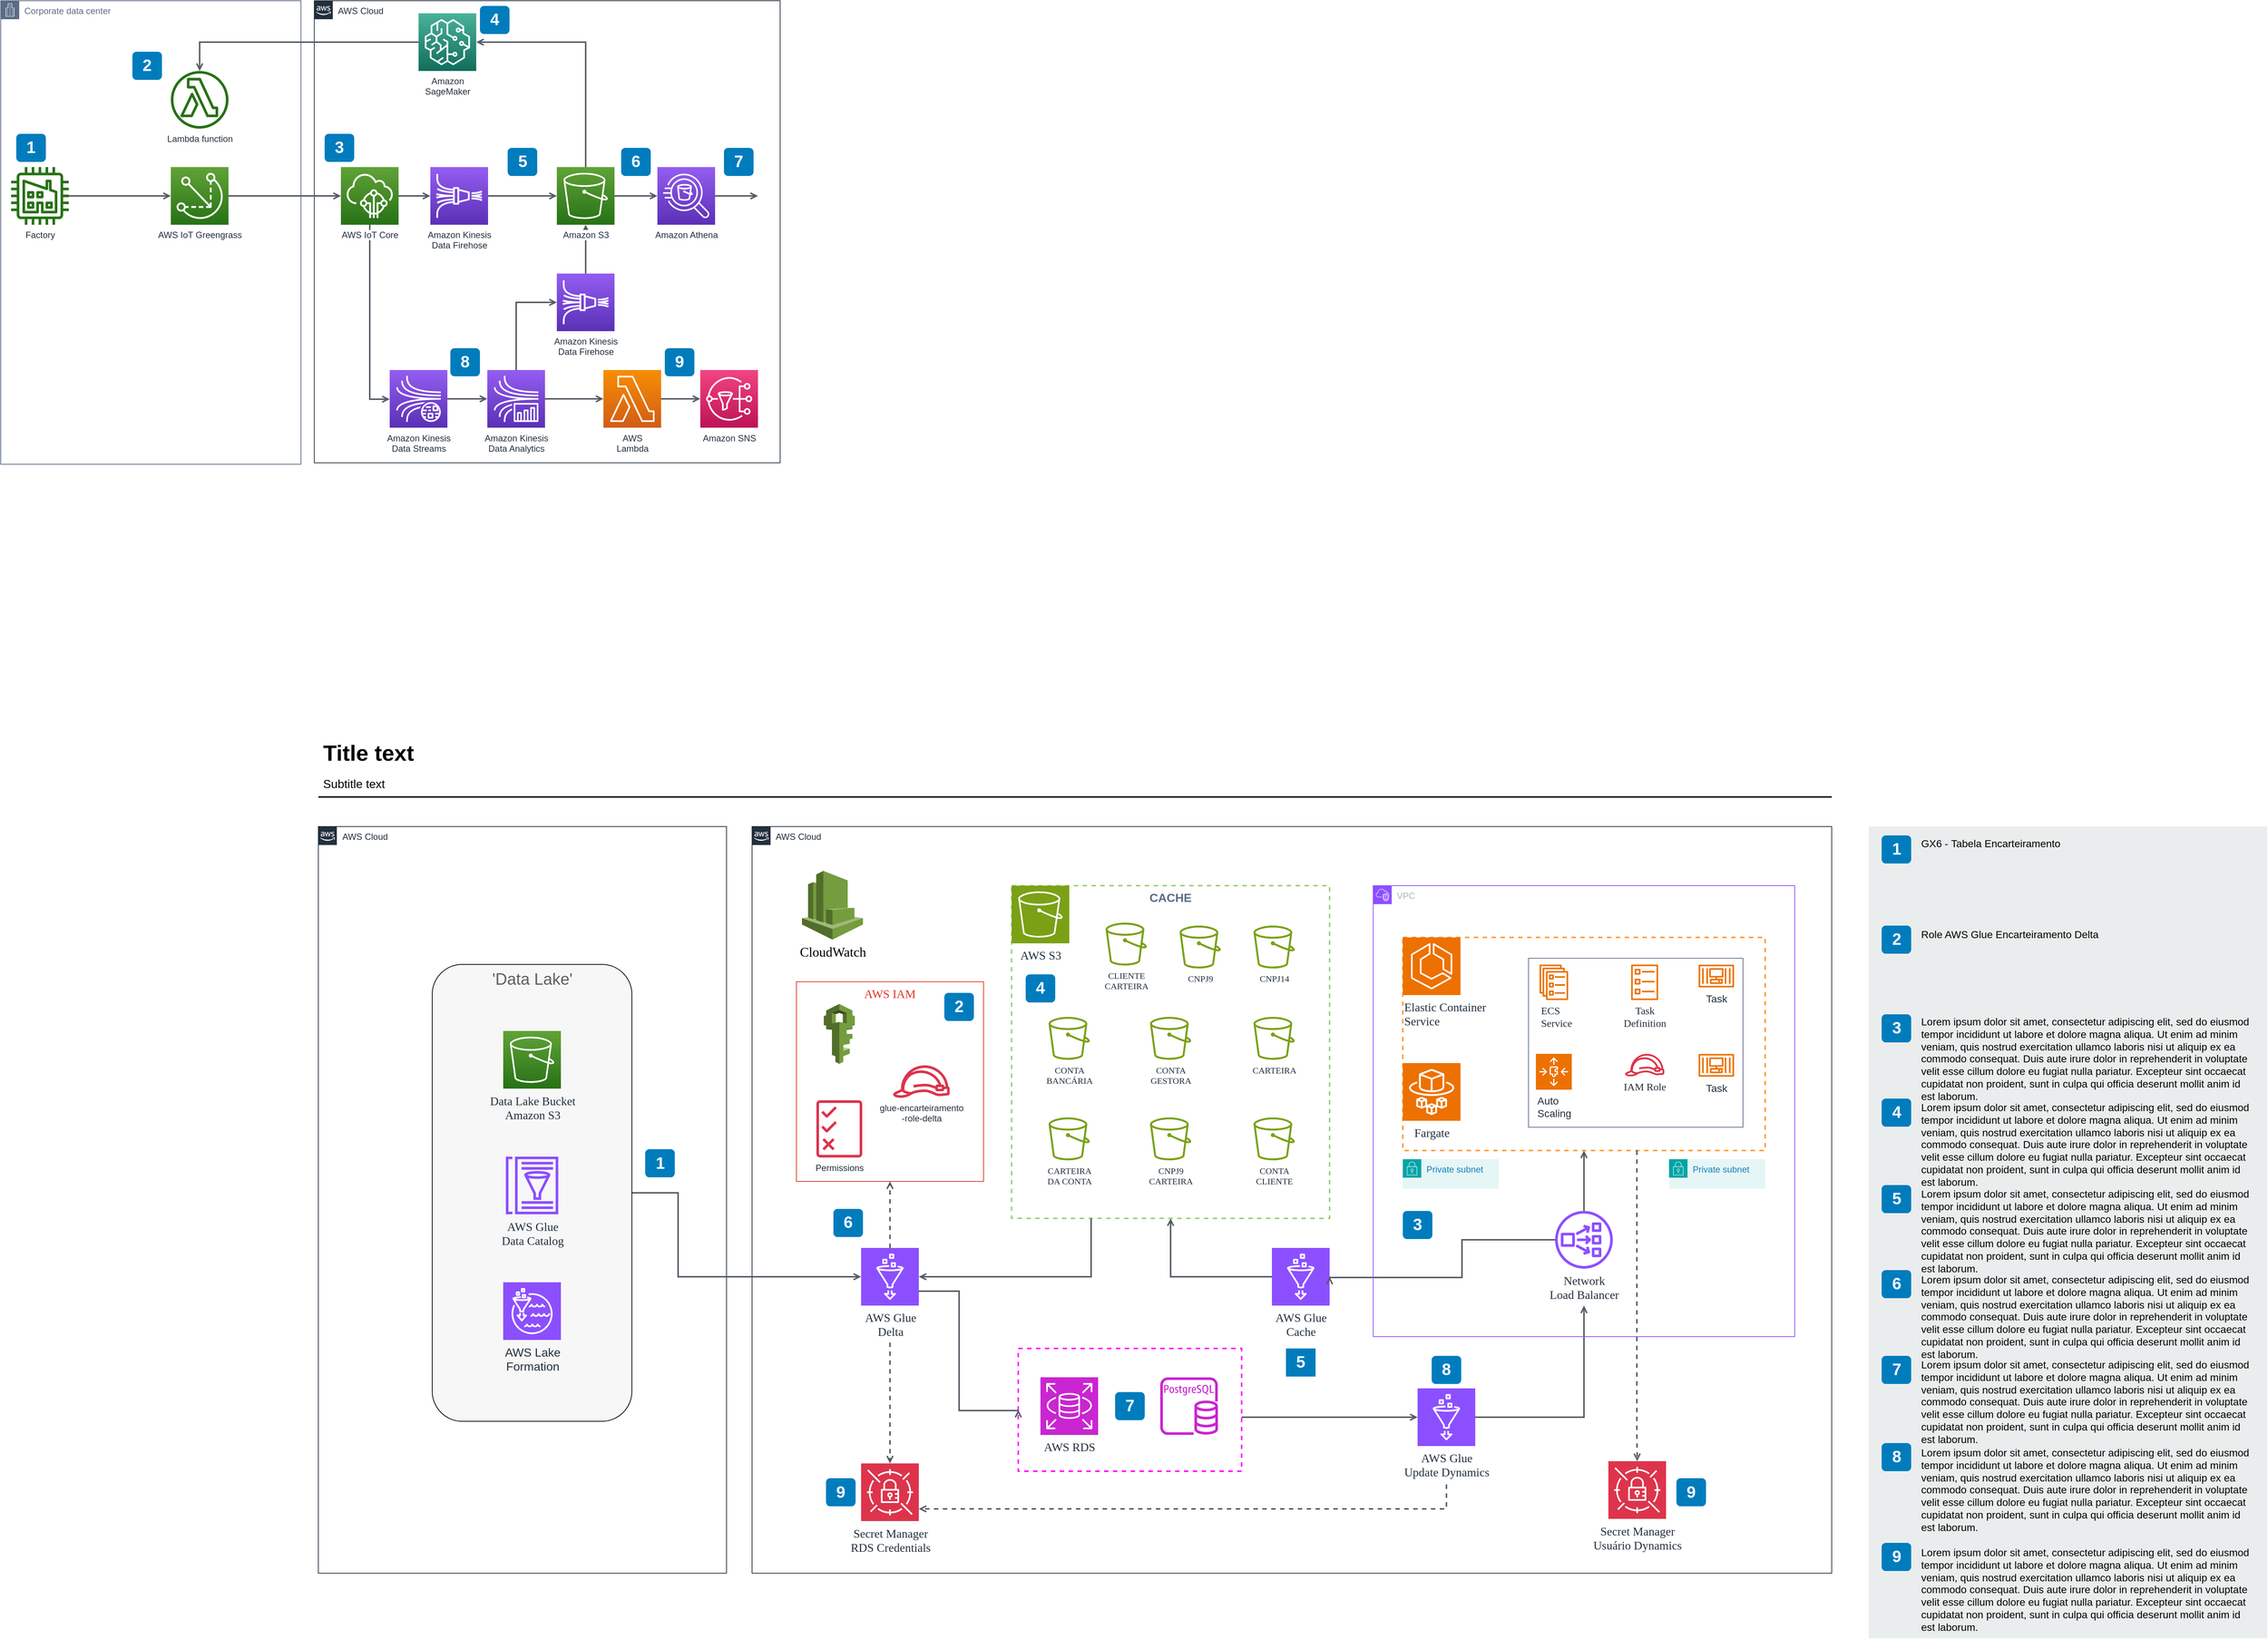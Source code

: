 <mxfile version="25.0.0">
  <diagram name="Page-1" id="HKhAyZGMZW4k97IYFRnO">
    <mxGraphModel dx="2190" dy="1455" grid="0" gridSize="10" guides="1" tooltips="1" connect="1" arrows="1" fold="1" page="0" pageScale="1" pageWidth="827" pageHeight="1169" math="0" shadow="0">
      <root>
        <mxCell id="0" />
        <mxCell id="1" parent="0" />
        <mxCell id="kAWBLHEBBWcvH7VohKOh-387" value="AWS Cloud" style="points=[[0,0],[0.25,0],[0.5,0],[0.75,0],[1,0],[1,0.25],[1,0.5],[1,0.75],[1,1],[0.75,1],[0.5,1],[0.25,1],[0,1],[0,0.75],[0,0.5],[0,0.25]];outlineConnect=0;gradientColor=none;html=1;whiteSpace=wrap;fontSize=12;fontStyle=0;shape=mxgraph.aws4.group;grIcon=mxgraph.aws4.group_aws_cloud_alt;strokeColor=#232F3E;fillColor=none;verticalAlign=top;align=left;spacingLeft=30;fontColor=#232F3E;dashed=0;container=1;pointerEvents=0;collapsible=0;recursiveResize=0;" vertex="1" parent="1">
          <mxGeometry x="448" y="163" width="630" height="625" as="geometry" />
        </mxCell>
        <mxCell id="kAWBLHEBBWcvH7VohKOh-388" value="Corporate data center" style="points=[[0,0],[0.25,0],[0.5,0],[0.75,0],[1,0],[1,0.25],[1,0.5],[1,0.75],[1,1],[0.75,1],[0.5,1],[0.25,1],[0,1],[0,0.75],[0,0.5],[0,0.25]];outlineConnect=0;gradientColor=none;html=1;whiteSpace=wrap;fontSize=12;fontStyle=0;shape=mxgraph.aws4.group;grIcon=mxgraph.aws4.group_corporate_data_center;strokeColor=#5A6C86;fillColor=none;verticalAlign=top;align=left;spacingLeft=30;fontColor=#5A6C86;dashed=0;container=1;pointerEvents=0;collapsible=0;recursiveResize=0;" vertex="1" parent="1">
          <mxGeometry x="24" y="163" width="406" height="627" as="geometry" />
        </mxCell>
        <mxCell id="kAWBLHEBBWcvH7VohKOh-389" style="edgeStyle=orthogonalEdgeStyle;rounded=0;orthogonalLoop=1;jettySize=auto;html=1;endArrow=open;endFill=0;strokeWidth=2;strokeColor=#545B64;startArrow=none;" edge="1" parent="1" source="kAWBLHEBBWcvH7VohKOh-424" target="kAWBLHEBBWcvH7VohKOh-427">
          <mxGeometry relative="1" as="geometry" />
        </mxCell>
        <mxCell id="kAWBLHEBBWcvH7VohKOh-390" style="edgeStyle=orthogonalEdgeStyle;rounded=0;orthogonalLoop=1;jettySize=auto;html=1;endArrow=open;endFill=0;strokeWidth=2;strokeColor=#545B64;startArrow=none;" edge="1" parent="1" source="kAWBLHEBBWcvH7VohKOh-427" target="kAWBLHEBBWcvH7VohKOh-430">
          <mxGeometry relative="1" as="geometry" />
        </mxCell>
        <mxCell id="kAWBLHEBBWcvH7VohKOh-391" value="" style="edgeStyle=orthogonalEdgeStyle;rounded=0;orthogonalLoop=1;jettySize=auto;html=1;endArrow=open;endFill=0;strokeWidth=2;strokeColor=#545B64;startArrow=none;" edge="1" parent="1" source="kAWBLHEBBWcvH7VohKOh-430" target="kAWBLHEBBWcvH7VohKOh-432">
          <mxGeometry relative="1" as="geometry" />
        </mxCell>
        <mxCell id="kAWBLHEBBWcvH7VohKOh-392" style="edgeStyle=orthogonalEdgeStyle;rounded=0;orthogonalLoop=1;jettySize=auto;html=1;endArrow=open;endFill=0;strokeWidth=2;strokeColor=#545B64;startArrow=none;" edge="1" parent="1" source="kAWBLHEBBWcvH7VohKOh-430" target="kAWBLHEBBWcvH7VohKOh-436">
          <mxGeometry relative="1" as="geometry">
            <Array as="points">
              <mxPoint x="523" y="702" />
            </Array>
          </mxGeometry>
        </mxCell>
        <mxCell id="kAWBLHEBBWcvH7VohKOh-393" style="edgeStyle=orthogonalEdgeStyle;rounded=0;orthogonalLoop=1;jettySize=auto;html=1;endArrow=open;endFill=0;strokeWidth=2;strokeColor=#545B64;startArrow=none;" edge="1" parent="1" source="kAWBLHEBBWcvH7VohKOh-431" target="kAWBLHEBBWcvH7VohKOh-428">
          <mxGeometry relative="1" as="geometry">
            <Array as="points">
              <mxPoint x="293" y="219" />
            </Array>
          </mxGeometry>
        </mxCell>
        <mxCell id="kAWBLHEBBWcvH7VohKOh-394" value="" style="edgeStyle=orthogonalEdgeStyle;rounded=0;orthogonalLoop=1;jettySize=auto;html=1;endArrow=open;endFill=0;strokeWidth=2;strokeColor=#545B64;startArrow=none;" edge="1" parent="1" source="kAWBLHEBBWcvH7VohKOh-432" target="kAWBLHEBBWcvH7VohKOh-433">
          <mxGeometry relative="1" as="geometry">
            <mxPoint x="771" y="347" as="targetPoint" />
          </mxGeometry>
        </mxCell>
        <mxCell id="kAWBLHEBBWcvH7VohKOh-395" value="" style="edgeStyle=orthogonalEdgeStyle;rounded=0;orthogonalLoop=1;jettySize=auto;html=1;endArrow=open;endFill=0;strokeWidth=2;strokeColor=#545B64;startArrow=none;" edge="1" parent="1" source="kAWBLHEBBWcvH7VohKOh-433" target="kAWBLHEBBWcvH7VohKOh-434">
          <mxGeometry relative="1" as="geometry" />
        </mxCell>
        <mxCell id="kAWBLHEBBWcvH7VohKOh-396" style="edgeStyle=orthogonalEdgeStyle;rounded=0;orthogonalLoop=1;jettySize=auto;html=1;endArrow=open;endFill=0;strokeWidth=2;strokeColor=#545B64;startArrow=none;" edge="1" parent="1" source="kAWBLHEBBWcvH7VohKOh-433" target="kAWBLHEBBWcvH7VohKOh-431">
          <mxGeometry relative="1" as="geometry">
            <Array as="points">
              <mxPoint x="815" y="219" />
            </Array>
          </mxGeometry>
        </mxCell>
        <mxCell id="kAWBLHEBBWcvH7VohKOh-397" style="edgeStyle=orthogonalEdgeStyle;rounded=0;orthogonalLoop=1;jettySize=auto;html=1;endArrow=open;endFill=0;strokeWidth=2;strokeColor=#545B64;startArrow=none;" edge="1" parent="1" source="kAWBLHEBBWcvH7VohKOh-434">
          <mxGeometry relative="1" as="geometry">
            <mxPoint x="1048" y="427" as="targetPoint" />
            <mxPoint x="988" y="427" as="sourcePoint" />
          </mxGeometry>
        </mxCell>
        <mxCell id="kAWBLHEBBWcvH7VohKOh-398" style="edgeStyle=orthogonalEdgeStyle;rounded=0;orthogonalLoop=1;jettySize=auto;html=1;endArrow=open;endFill=0;strokeWidth=2;strokeColor=#545B64;startArrow=none;" edge="1" parent="1" source="kAWBLHEBBWcvH7VohKOh-435" target="kAWBLHEBBWcvH7VohKOh-433">
          <mxGeometry relative="1" as="geometry" />
        </mxCell>
        <mxCell id="kAWBLHEBBWcvH7VohKOh-399" value="" style="edgeStyle=orthogonalEdgeStyle;rounded=0;orthogonalLoop=1;jettySize=auto;html=1;endArrow=open;endFill=0;strokeWidth=2;strokeColor=#545B64;startArrow=none;" edge="1" parent="1" source="kAWBLHEBBWcvH7VohKOh-436" target="kAWBLHEBBWcvH7VohKOh-437">
          <mxGeometry relative="1" as="geometry" />
        </mxCell>
        <mxCell id="kAWBLHEBBWcvH7VohKOh-400" style="edgeStyle=orthogonalEdgeStyle;rounded=0;orthogonalLoop=1;jettySize=auto;html=1;endArrow=open;endFill=0;strokeWidth=2;strokeColor=#545B64;startArrow=none;" edge="1" parent="1" source="kAWBLHEBBWcvH7VohKOh-437" target="kAWBLHEBBWcvH7VohKOh-435">
          <mxGeometry relative="1" as="geometry">
            <Array as="points">
              <mxPoint x="721" y="571" />
            </Array>
          </mxGeometry>
        </mxCell>
        <mxCell id="kAWBLHEBBWcvH7VohKOh-401" style="edgeStyle=orthogonalEdgeStyle;rounded=0;orthogonalLoop=1;jettySize=auto;html=1;endArrow=open;endFill=0;strokeWidth=2;strokeColor=#545B64;startArrow=none;" edge="1" parent="1" source="kAWBLHEBBWcvH7VohKOh-437" target="kAWBLHEBBWcvH7VohKOh-438">
          <mxGeometry relative="1" as="geometry" />
        </mxCell>
        <mxCell id="kAWBLHEBBWcvH7VohKOh-402" value="" style="edgeStyle=orthogonalEdgeStyle;rounded=0;orthogonalLoop=1;jettySize=auto;html=1;endArrow=open;endFill=0;strokeWidth=2;strokeColor=#545B64;startArrow=none;" edge="1" parent="1" source="kAWBLHEBBWcvH7VohKOh-438" target="kAWBLHEBBWcvH7VohKOh-439">
          <mxGeometry relative="1" as="geometry" />
        </mxCell>
        <mxCell id="kAWBLHEBBWcvH7VohKOh-403" value="1" style="rounded=1;whiteSpace=wrap;html=1;fillColor=#007CBD;strokeColor=none;fontColor=#FFFFFF;fontStyle=1;fontSize=22;" vertex="1" parent="1">
          <mxGeometry x="45" y="343" width="40" height="38" as="geometry" />
        </mxCell>
        <mxCell id="kAWBLHEBBWcvH7VohKOh-404" value="Title text" style="text;html=1;resizable=0;points=[];autosize=1;align=left;verticalAlign=top;spacingTop=-4;fontSize=30;fontStyle=1" vertex="1" parent="1">
          <mxGeometry x="457.5" y="1160" width="130" height="40" as="geometry" />
        </mxCell>
        <mxCell id="kAWBLHEBBWcvH7VohKOh-405" value="Subtitle text&lt;br style=&quot;font-size: 16px&quot;&gt;" style="text;html=1;resizable=0;points=[];autosize=1;align=left;verticalAlign=top;spacingTop=-4;fontSize=16" vertex="1" parent="1">
          <mxGeometry x="457.5" y="1210" width="100" height="20" as="geometry" />
        </mxCell>
        <mxCell id="kAWBLHEBBWcvH7VohKOh-406" value="" style="line;strokeWidth=2;html=1;fontSize=14;" vertex="1" parent="1">
          <mxGeometry x="453.5" y="1235" width="2046.5" height="10" as="geometry" />
        </mxCell>
        <mxCell id="kAWBLHEBBWcvH7VohKOh-407" value="" style="rounded=0;whiteSpace=wrap;html=1;fillColor=#EAEDED;fontSize=22;fontColor=#FFFFFF;strokeColor=none;labelBackgroundColor=none;" vertex="1" parent="1">
          <mxGeometry x="2550" y="1280" width="539" height="1098" as="geometry" />
        </mxCell>
        <mxCell id="kAWBLHEBBWcvH7VohKOh-408" value="1" style="rounded=1;whiteSpace=wrap;html=1;fillColor=#007CBD;strokeColor=none;fontColor=#FFFFFF;fontStyle=1;fontSize=22;labelBackgroundColor=none;" vertex="1" parent="1">
          <mxGeometry x="2567.5" y="1292" width="40" height="38" as="geometry" />
        </mxCell>
        <mxCell id="kAWBLHEBBWcvH7VohKOh-409" value="2" style="rounded=1;whiteSpace=wrap;html=1;fillColor=#007CBD;strokeColor=none;fontColor=#FFFFFF;fontStyle=1;fontSize=22;labelBackgroundColor=none;" vertex="1" parent="1">
          <mxGeometry x="2567.5" y="1414" width="40" height="38" as="geometry" />
        </mxCell>
        <mxCell id="kAWBLHEBBWcvH7VohKOh-410" value="3" style="rounded=1;whiteSpace=wrap;html=1;fillColor=#007CBD;strokeColor=none;fontColor=#FFFFFF;fontStyle=1;fontSize=22;labelBackgroundColor=none;" vertex="1" parent="1">
          <mxGeometry x="2567.5" y="1534" width="40" height="38" as="geometry" />
        </mxCell>
        <mxCell id="kAWBLHEBBWcvH7VohKOh-411" value="4" style="rounded=1;whiteSpace=wrap;html=1;fillColor=#007CBD;strokeColor=none;fontColor=#FFFFFF;fontStyle=1;fontSize=22;labelBackgroundColor=none;" vertex="1" parent="1">
          <mxGeometry x="2567.5" y="1648" width="40" height="38" as="geometry" />
        </mxCell>
        <mxCell id="kAWBLHEBBWcvH7VohKOh-412" value="5" style="rounded=1;whiteSpace=wrap;html=1;fillColor=#007CBD;strokeColor=none;fontColor=#FFFFFF;fontStyle=1;fontSize=22;labelBackgroundColor=none;" vertex="1" parent="1">
          <mxGeometry x="2567.5" y="1765" width="40" height="38" as="geometry" />
        </mxCell>
        <mxCell id="kAWBLHEBBWcvH7VohKOh-413" value="6" style="rounded=1;whiteSpace=wrap;html=1;fillColor=#007CBD;strokeColor=none;fontColor=#FFFFFF;fontStyle=1;fontSize=22;labelBackgroundColor=none;" vertex="1" parent="1">
          <mxGeometry x="2567.5" y="1880" width="40" height="38" as="geometry" />
        </mxCell>
        <mxCell id="kAWBLHEBBWcvH7VohKOh-414" value="7" style="rounded=1;whiteSpace=wrap;html=1;fillColor=#007CBD;strokeColor=none;fontColor=#FFFFFF;fontStyle=1;fontSize=22;labelBackgroundColor=none;" vertex="1" parent="1">
          <mxGeometry x="2567.5" y="1996" width="40" height="38" as="geometry" />
        </mxCell>
        <mxCell id="kAWBLHEBBWcvH7VohKOh-415" value="8" style="rounded=1;whiteSpace=wrap;html=1;fillColor=#007CBD;strokeColor=none;fontColor=#FFFFFF;fontStyle=1;fontSize=22;labelBackgroundColor=none;" vertex="1" parent="1">
          <mxGeometry x="2567.5" y="2114" width="40" height="38" as="geometry" />
        </mxCell>
        <mxCell id="kAWBLHEBBWcvH7VohKOh-416" value="&lt;span&gt;GX6 -&amp;nbsp;&lt;/span&gt;Tabela Encarteiramento&amp;nbsp;" style="text;html=1;align=left;verticalAlign=top;spacingTop=-4;fontSize=14;labelBackgroundColor=none;whiteSpace=wrap;" vertex="1" parent="1">
          <mxGeometry x="2619" y="1291.5" width="449" height="118" as="geometry" />
        </mxCell>
        <mxCell id="kAWBLHEBBWcvH7VohKOh-417" value="&lt;span&gt;Role AWS Glue Encarteiramento Delta&lt;/span&gt;" style="text;html=1;align=left;verticalAlign=top;spacingTop=-4;fontSize=14;labelBackgroundColor=none;whiteSpace=wrap;" vertex="1" parent="1">
          <mxGeometry x="2618.5" y="1414.5" width="450" height="115" as="geometry" />
        </mxCell>
        <mxCell id="kAWBLHEBBWcvH7VohKOh-418" value="&lt;span&gt;Lorem ipsum dolor sit amet, consectetur adipiscing elit, sed do eiusmod tempor incididunt ut labore et dolore magna aliqua. Ut enim ad minim veniam, quis nostrud exercitation ullamco laboris nisi ut aliquip ex ea commodo consequat. Duis aute irure dolor in reprehenderit in voluptate velit esse cillum dolore eu fugiat nulla pariatur. Excepteur sint occaecat cupidatat non proident, sunt in culpa qui officia deserunt mollit anim id est laborum.&lt;/span&gt;&lt;br&gt;" style="text;html=1;align=left;verticalAlign=top;spacingTop=-4;fontSize=14;labelBackgroundColor=none;whiteSpace=wrap;" vertex="1" parent="1">
          <mxGeometry x="2618.5" y="1532.5" width="450" height="117" as="geometry" />
        </mxCell>
        <mxCell id="kAWBLHEBBWcvH7VohKOh-419" value="&lt;span&gt;Lorem ipsum dolor sit amet, consectetur adipiscing elit, sed do eiusmod tempor incididunt ut labore et dolore magna aliqua. Ut enim ad minim veniam, quis nostrud exercitation ullamco laboris nisi ut aliquip ex ea commodo consequat. Duis aute irure dolor in reprehenderit in voluptate velit esse cillum dolore eu fugiat nulla pariatur. Excepteur sint occaecat cupidatat non proident, sunt in culpa qui officia deserunt mollit anim id est laborum.&lt;/span&gt;&lt;br&gt;" style="text;html=1;align=left;verticalAlign=top;spacingTop=-4;fontSize=14;labelBackgroundColor=none;whiteSpace=wrap;" vertex="1" parent="1">
          <mxGeometry x="2618.5" y="1648.5" width="450" height="121" as="geometry" />
        </mxCell>
        <mxCell id="kAWBLHEBBWcvH7VohKOh-420" value="&lt;span&gt;Lorem ipsum dolor sit amet, consectetur adipiscing elit, sed do eiusmod tempor incididunt ut labore et dolore magna aliqua. Ut enim ad minim veniam, quis nostrud exercitation ullamco laboris nisi ut aliquip ex ea commodo consequat. Duis aute irure dolor in reprehenderit in voluptate velit esse cillum dolore eu fugiat nulla pariatur. Excepteur sint occaecat cupidatat non proident, sunt in culpa qui officia deserunt mollit anim id est laborum.&lt;/span&gt;&lt;br&gt;" style="text;html=1;align=left;verticalAlign=top;spacingTop=-4;fontSize=14;labelBackgroundColor=none;whiteSpace=wrap;" vertex="1" parent="1">
          <mxGeometry x="2619" y="1765.5" width="449" height="114" as="geometry" />
        </mxCell>
        <mxCell id="kAWBLHEBBWcvH7VohKOh-421" value="&lt;span&gt;Lorem ipsum dolor sit amet, consectetur adipiscing elit, sed do eiusmod tempor incididunt ut labore et dolore magna aliqua. Ut enim ad minim veniam, quis nostrud exercitation ullamco laboris nisi ut aliquip ex ea commodo consequat. Duis aute irure dolor in reprehenderit in voluptate velit esse cillum dolore eu fugiat nulla pariatur. Excepteur sint occaecat cupidatat non proident, sunt in culpa qui officia deserunt mollit anim id est laborum.&lt;/span&gt;&lt;br&gt;" style="text;html=1;align=left;verticalAlign=top;spacingTop=-4;fontSize=14;labelBackgroundColor=none;whiteSpace=wrap;" vertex="1" parent="1">
          <mxGeometry x="2618.5" y="1881.5" width="450" height="118" as="geometry" />
        </mxCell>
        <mxCell id="kAWBLHEBBWcvH7VohKOh-422" value="&lt;span&gt;Lorem ipsum dolor sit amet, consectetur adipiscing elit, sed do eiusmod tempor incididunt ut labore et dolore magna aliqua. Ut enim ad minim veniam, quis nostrud exercitation ullamco laboris nisi ut aliquip ex ea commodo consequat. Duis aute irure dolor in reprehenderit in voluptate velit esse cillum dolore eu fugiat nulla pariatur. Excepteur sint occaecat cupidatat non proident, sunt in culpa qui officia deserunt mollit anim id est laborum.&lt;/span&gt;&lt;br&gt;" style="text;html=1;align=left;verticalAlign=top;spacingTop=-4;fontSize=14;labelBackgroundColor=none;whiteSpace=wrap;" vertex="1" parent="1">
          <mxGeometry x="2619" y="1996.5" width="449" height="113" as="geometry" />
        </mxCell>
        <mxCell id="kAWBLHEBBWcvH7VohKOh-423" value="&lt;span&gt;Lorem ipsum dolor sit amet, consectetur adipiscing elit, sed do eiusmod tempor incididunt ut labore et dolore magna aliqua. Ut enim ad minim veniam, quis nostrud exercitation ullamco laboris nisi ut aliquip ex ea commodo consequat. Duis aute irure dolor in reprehenderit in voluptate velit esse cillum dolore eu fugiat nulla pariatur. Excepteur sint occaecat cupidatat non proident, sunt in culpa qui officia deserunt mollit anim id est laborum.&lt;/span&gt;&lt;br&gt;" style="text;html=1;align=left;verticalAlign=top;spacingTop=-4;fontSize=14;labelBackgroundColor=none;whiteSpace=wrap;" vertex="1" parent="1">
          <mxGeometry x="2619" y="2115.5" width="449" height="124" as="geometry" />
        </mxCell>
        <mxCell id="kAWBLHEBBWcvH7VohKOh-424" value="Factory" style="outlineConnect=0;fontColor=#232F3E;gradientColor=none;fillColor=#277116;strokeColor=none;dashed=0;verticalLabelPosition=bottom;verticalAlign=top;align=center;html=1;fontSize=12;fontStyle=0;aspect=fixed;pointerEvents=1;shape=mxgraph.aws4.factory;" vertex="1" parent="1">
          <mxGeometry x="38.0" y="388.0" width="78" height="78" as="geometry" />
        </mxCell>
        <mxCell id="kAWBLHEBBWcvH7VohKOh-425" value="9" style="rounded=1;whiteSpace=wrap;html=1;fillColor=#007CBD;strokeColor=none;fontColor=#FFFFFF;fontStyle=1;fontSize=22;labelBackgroundColor=none;" vertex="1" parent="1">
          <mxGeometry x="2567.5" y="2249" width="40" height="38" as="geometry" />
        </mxCell>
        <mxCell id="kAWBLHEBBWcvH7VohKOh-426" value="&lt;span&gt;Lorem ipsum dolor sit amet, consectetur adipiscing elit, sed do eiusmod tempor incididunt ut labore et dolore magna aliqua. Ut enim ad minim veniam, quis nostrud exercitation ullamco laboris nisi ut aliquip ex ea commodo consequat. Duis aute irure dolor in reprehenderit in voluptate velit esse cillum dolore eu fugiat nulla pariatur. Excepteur sint occaecat cupidatat non proident, sunt in culpa qui officia deserunt mollit anim id est laborum.&lt;/span&gt;&lt;br&gt;" style="text;html=1;align=left;verticalAlign=top;spacingTop=-4;fontSize=14;labelBackgroundColor=none;whiteSpace=wrap;" vertex="1" parent="1">
          <mxGeometry x="2619" y="2250.5" width="449" height="124" as="geometry" />
        </mxCell>
        <mxCell id="kAWBLHEBBWcvH7VohKOh-427" value="AWS IoT Greengrass" style="outlineConnect=0;fontColor=#232F3E;gradientColor=#60A337;gradientDirection=north;fillColor=#277116;strokeColor=#ffffff;dashed=0;verticalLabelPosition=bottom;verticalAlign=top;align=center;html=1;fontSize=12;fontStyle=0;aspect=fixed;shape=mxgraph.aws4.resourceIcon;resIcon=mxgraph.aws4.greengrass;labelBackgroundColor=#ffffff;" vertex="1" parent="1">
          <mxGeometry x="254" y="388" width="78" height="78" as="geometry" />
        </mxCell>
        <mxCell id="kAWBLHEBBWcvH7VohKOh-428" value="Lambda function" style="outlineConnect=0;fontColor=#232F3E;gradientColor=none;fillColor=#277116;strokeColor=none;dashed=0;verticalLabelPosition=bottom;verticalAlign=top;align=center;html=1;fontSize=12;fontStyle=0;aspect=fixed;pointerEvents=1;shape=mxgraph.aws4.lambda_function;labelBackgroundColor=#ffffff;" vertex="1" parent="1">
          <mxGeometry x="254" y="258" width="78" height="78" as="geometry" />
        </mxCell>
        <mxCell id="kAWBLHEBBWcvH7VohKOh-429" value="2" style="rounded=1;whiteSpace=wrap;html=1;fillColor=#007CBD;strokeColor=none;fontColor=#FFFFFF;fontStyle=1;fontSize=22;" vertex="1" parent="1">
          <mxGeometry x="202" y="232" width="40" height="38" as="geometry" />
        </mxCell>
        <mxCell id="kAWBLHEBBWcvH7VohKOh-430" value="AWS IoT Core" style="outlineConnect=0;fontColor=#232F3E;gradientColor=#60A337;gradientDirection=north;fillColor=#277116;strokeColor=#ffffff;dashed=0;verticalLabelPosition=bottom;verticalAlign=top;align=center;html=1;fontSize=12;fontStyle=0;aspect=fixed;shape=mxgraph.aws4.resourceIcon;resIcon=mxgraph.aws4.iot_core;labelBackgroundColor=#ffffff;" vertex="1" parent="1">
          <mxGeometry x="484" y="388" width="78" height="78" as="geometry" />
        </mxCell>
        <mxCell id="kAWBLHEBBWcvH7VohKOh-431" value="Amazon&lt;br&gt;SageMaker&lt;br&gt;" style="outlineConnect=0;fontColor=#232F3E;gradientColor=#4AB29A;gradientDirection=north;fillColor=#116D5B;strokeColor=#ffffff;dashed=0;verticalLabelPosition=bottom;verticalAlign=top;align=center;html=1;fontSize=12;fontStyle=0;aspect=fixed;shape=mxgraph.aws4.resourceIcon;resIcon=mxgraph.aws4.sagemaker;labelBackgroundColor=#ffffff;" vertex="1" parent="1">
          <mxGeometry x="589" y="180" width="78" height="78" as="geometry" />
        </mxCell>
        <mxCell id="kAWBLHEBBWcvH7VohKOh-432" value="Amazon Kinesis&lt;br&gt;Data Firehose&lt;br&gt;" style="outlineConnect=0;fontColor=#232F3E;gradientColor=#945DF2;gradientDirection=north;fillColor=#5A30B5;strokeColor=#ffffff;dashed=0;verticalLabelPosition=bottom;verticalAlign=top;align=center;html=1;fontSize=12;fontStyle=0;aspect=fixed;shape=mxgraph.aws4.resourceIcon;resIcon=mxgraph.aws4.kinesis_data_firehose;labelBackgroundColor=#ffffff;" vertex="1" parent="1">
          <mxGeometry x="605" y="388" width="78" height="78" as="geometry" />
        </mxCell>
        <mxCell id="kAWBLHEBBWcvH7VohKOh-433" value="Amazon S3" style="outlineConnect=0;fontColor=#232F3E;gradientColor=#60A337;gradientDirection=north;fillColor=#277116;strokeColor=#ffffff;dashed=0;verticalLabelPosition=bottom;verticalAlign=top;align=center;html=1;fontSize=12;fontStyle=0;aspect=fixed;shape=mxgraph.aws4.resourceIcon;resIcon=mxgraph.aws4.s3;labelBackgroundColor=#ffffff;" vertex="1" parent="1">
          <mxGeometry x="776" y="388" width="78" height="78" as="geometry" />
        </mxCell>
        <mxCell id="kAWBLHEBBWcvH7VohKOh-434" value="Amazon Athena" style="outlineConnect=0;fontColor=#232F3E;gradientColor=#945DF2;gradientDirection=north;fillColor=#5A30B5;strokeColor=#ffffff;dashed=0;verticalLabelPosition=bottom;verticalAlign=top;align=center;html=1;fontSize=12;fontStyle=0;aspect=fixed;shape=mxgraph.aws4.resourceIcon;resIcon=mxgraph.aws4.athena;labelBackgroundColor=#ffffff;" vertex="1" parent="1">
          <mxGeometry x="912" y="388" width="78" height="78" as="geometry" />
        </mxCell>
        <mxCell id="kAWBLHEBBWcvH7VohKOh-435" value="Amazon Kinesis&lt;br&gt;Data Firehose&lt;br&gt;" style="outlineConnect=0;fontColor=#232F3E;gradientColor=#945DF2;gradientDirection=north;fillColor=#5A30B5;strokeColor=#ffffff;dashed=0;verticalLabelPosition=bottom;verticalAlign=top;align=center;html=1;fontSize=12;fontStyle=0;aspect=fixed;shape=mxgraph.aws4.resourceIcon;resIcon=mxgraph.aws4.kinesis_data_firehose;labelBackgroundColor=#ffffff;" vertex="1" parent="1">
          <mxGeometry x="776" y="532" width="78" height="78" as="geometry" />
        </mxCell>
        <mxCell id="kAWBLHEBBWcvH7VohKOh-436" value="Amazon Kinesis&lt;br&gt;Data Streams&lt;br&gt;" style="outlineConnect=0;fontColor=#232F3E;gradientColor=#945DF2;gradientDirection=north;fillColor=#5A30B5;strokeColor=#ffffff;dashed=0;verticalLabelPosition=bottom;verticalAlign=top;align=center;html=1;fontSize=12;fontStyle=0;aspect=fixed;shape=mxgraph.aws4.resourceIcon;resIcon=mxgraph.aws4.kinesis_data_streams;labelBackgroundColor=#ffffff;" vertex="1" parent="1">
          <mxGeometry x="550" y="662.5" width="78" height="78" as="geometry" />
        </mxCell>
        <mxCell id="kAWBLHEBBWcvH7VohKOh-437" value="Amazon Kinesis&lt;br&gt;Data Analytics&lt;br&gt;" style="outlineConnect=0;fontColor=#232F3E;gradientColor=#945DF2;gradientDirection=north;fillColor=#5A30B5;strokeColor=#ffffff;dashed=0;verticalLabelPosition=bottom;verticalAlign=top;align=center;html=1;fontSize=12;fontStyle=0;aspect=fixed;shape=mxgraph.aws4.resourceIcon;resIcon=mxgraph.aws4.kinesis_data_analytics;labelBackgroundColor=#ffffff;" vertex="1" parent="1">
          <mxGeometry x="682" y="662.5" width="78" height="78" as="geometry" />
        </mxCell>
        <mxCell id="kAWBLHEBBWcvH7VohKOh-438" value="AWS&lt;br&gt;Lambda&lt;br&gt;" style="outlineConnect=0;fontColor=#232F3E;gradientColor=#F78E04;gradientDirection=north;fillColor=#D05C17;strokeColor=#ffffff;dashed=0;verticalLabelPosition=bottom;verticalAlign=top;align=center;html=1;fontSize=12;fontStyle=0;aspect=fixed;shape=mxgraph.aws4.resourceIcon;resIcon=mxgraph.aws4.lambda;labelBackgroundColor=#ffffff;" vertex="1" parent="1">
          <mxGeometry x="839" y="662.5" width="78" height="78" as="geometry" />
        </mxCell>
        <mxCell id="kAWBLHEBBWcvH7VohKOh-439" value="Amazon SNS" style="outlineConnect=0;fontColor=#232F3E;gradientColor=#F34482;gradientDirection=north;fillColor=#BC1356;strokeColor=#ffffff;dashed=0;verticalLabelPosition=bottom;verticalAlign=top;align=center;html=1;fontSize=12;fontStyle=0;aspect=fixed;shape=mxgraph.aws4.resourceIcon;resIcon=mxgraph.aws4.sns;labelBackgroundColor=#ffffff;" vertex="1" parent="1">
          <mxGeometry x="970" y="662.5" width="78" height="78" as="geometry" />
        </mxCell>
        <mxCell id="kAWBLHEBBWcvH7VohKOh-440" value="3" style="rounded=1;whiteSpace=wrap;html=1;fillColor=#007CBD;strokeColor=none;fontColor=#FFFFFF;fontStyle=1;fontSize=22;" vertex="1" parent="1">
          <mxGeometry x="462" y="343" width="40" height="38" as="geometry" />
        </mxCell>
        <mxCell id="kAWBLHEBBWcvH7VohKOh-441" value="4" style="rounded=1;whiteSpace=wrap;html=1;fillColor=#007CBD;strokeColor=none;fontColor=#FFFFFF;fontStyle=1;fontSize=22;" vertex="1" parent="1">
          <mxGeometry x="672" y="170" width="40" height="38" as="geometry" />
        </mxCell>
        <mxCell id="kAWBLHEBBWcvH7VohKOh-442" value="5" style="rounded=1;whiteSpace=wrap;html=1;fillColor=#007CBD;strokeColor=none;fontColor=#FFFFFF;fontStyle=1;fontSize=22;" vertex="1" parent="1">
          <mxGeometry x="709.5" y="362" width="40" height="38" as="geometry" />
        </mxCell>
        <mxCell id="kAWBLHEBBWcvH7VohKOh-443" value="6" style="rounded=1;whiteSpace=wrap;html=1;fillColor=#007CBD;strokeColor=none;fontColor=#FFFFFF;fontStyle=1;fontSize=22;" vertex="1" parent="1">
          <mxGeometry x="863" y="362" width="40" height="38" as="geometry" />
        </mxCell>
        <mxCell id="kAWBLHEBBWcvH7VohKOh-444" value="7" style="rounded=1;whiteSpace=wrap;html=1;fillColor=#007CBD;strokeColor=none;fontColor=#FFFFFF;fontStyle=1;fontSize=22;" vertex="1" parent="1">
          <mxGeometry x="1002" y="362" width="40" height="38" as="geometry" />
        </mxCell>
        <mxCell id="kAWBLHEBBWcvH7VohKOh-445" value="8" style="rounded=1;whiteSpace=wrap;html=1;fillColor=#007CBD;strokeColor=none;fontColor=#FFFFFF;fontStyle=1;fontSize=22;" vertex="1" parent="1">
          <mxGeometry x="632" y="633" width="40" height="38" as="geometry" />
        </mxCell>
        <mxCell id="kAWBLHEBBWcvH7VohKOh-446" value="9" style="rounded=1;whiteSpace=wrap;html=1;fillColor=#007CBD;strokeColor=none;fontColor=#FFFFFF;fontStyle=1;fontSize=22;" vertex="1" parent="1">
          <mxGeometry x="922" y="633" width="40" height="38" as="geometry" />
        </mxCell>
        <mxCell id="kAWBLHEBBWcvH7VohKOh-448" value="AWS Cloud" style="points=[[0,0],[0.25,0],[0.5,0],[0.75,0],[1,0],[1,0.25],[1,0.5],[1,0.75],[1,1],[0.75,1],[0.5,1],[0.25,1],[0,1],[0,0.75],[0,0.5],[0,0.25]];outlineConnect=0;gradientColor=none;html=1;whiteSpace=wrap;fontSize=12;fontStyle=0;shape=mxgraph.aws4.group;grIcon=mxgraph.aws4.group_aws_cloud_alt;strokeColor=#232F3E;fillColor=none;verticalAlign=top;align=left;spacingLeft=30;fontColor=#232F3E;dashed=0;container=0;pointerEvents=0;collapsible=0;recursiveResize=0;" vertex="1" parent="1">
          <mxGeometry x="453.5" y="1280" width="552" height="1010" as="geometry" />
        </mxCell>
        <mxCell id="kAWBLHEBBWcvH7VohKOh-458" value="AWS Cloud" style="points=[[0,0],[0.25,0],[0.5,0],[0.75,0],[1,0],[1,0.25],[1,0.5],[1,0.75],[1,1],[0.75,1],[0.5,1],[0.25,1],[0,1],[0,0.75],[0,0.5],[0,0.25]];outlineConnect=0;gradientColor=none;html=1;whiteSpace=wrap;fontSize=12;fontStyle=0;shape=mxgraph.aws4.group;grIcon=mxgraph.aws4.group_aws_cloud_alt;strokeColor=#232F3E;fillColor=none;verticalAlign=top;align=left;spacingLeft=30;fontColor=#232F3E;dashed=0;container=0;pointerEvents=0;collapsible=0;recursiveResize=0;" vertex="1" parent="1">
          <mxGeometry x="1040" y="1280" width="1460" height="1010" as="geometry" />
        </mxCell>
        <mxCell id="kAWBLHEBBWcvH7VohKOh-509" style="edgeStyle=orthogonalEdgeStyle;rounded=0;orthogonalLoop=1;jettySize=auto;html=1;entryX=0.5;entryY=1;entryDx=0;entryDy=0;exitX=0;exitY=0.5;exitDx=0;exitDy=0;exitPerimeter=0;strokeColor=#545B64;strokeWidth=2;align=center;verticalAlign=middle;fontFamily=Helvetica;fontSize=11;fontColor=default;labelBackgroundColor=default;startArrow=none;endArrow=open;endFill=0;" edge="1" parent="1" source="kAWBLHEBBWcvH7VohKOh-507" target="kAWBLHEBBWcvH7VohKOh-493">
          <mxGeometry relative="1" as="geometry" />
        </mxCell>
        <mxCell id="kAWBLHEBBWcvH7VohKOh-507" value="AWS Glue&lt;div&gt;Cache&lt;/div&gt;" style="sketch=0;points=[[0,0,0],[0.25,0,0],[0.5,0,0],[0.75,0,0],[1,0,0],[0,1,0],[0.25,1,0],[0.5,1,0],[0.75,1,0],[1,1,0],[0,0.25,0],[0,0.5,0],[0,0.75,0],[1,0.25,0],[1,0.5,0],[1,0.75,0]];outlineConnect=0;fontColor=#232F3E;fillColor=#8C4FFF;strokeColor=#ffffff;dashed=0;verticalLabelPosition=bottom;verticalAlign=top;align=center;html=1;fontSize=16;fontStyle=0;aspect=fixed;shape=mxgraph.aws4.resourceIcon;resIcon=mxgraph.aws4.glue;fontFamily=Tahoma;container=0;" vertex="1" parent="1">
          <mxGeometry x="1743" y="1850" width="78" height="78" as="geometry" />
        </mxCell>
        <mxCell id="kAWBLHEBBWcvH7VohKOh-508" style="edgeStyle=orthogonalEdgeStyle;rounded=0;orthogonalLoop=1;jettySize=auto;html=1;entryX=1;entryY=0.5;entryDx=0;entryDy=0;entryPerimeter=0;strokeColor=#545B64;strokeWidth=2;align=center;verticalAlign=middle;fontFamily=Helvetica;fontSize=11;fontColor=default;labelBackgroundColor=default;startArrow=none;endArrow=open;endFill=0;" edge="1" parent="1" source="kAWBLHEBBWcvH7VohKOh-532" target="kAWBLHEBBWcvH7VohKOh-507">
          <mxGeometry relative="1" as="geometry">
            <mxPoint x="1930" y="1574.143" as="sourcePoint" />
            <Array as="points">
              <mxPoint x="2000" y="1839" />
              <mxPoint x="2000" y="1890" />
              <mxPoint x="1821" y="1890" />
            </Array>
          </mxGeometry>
        </mxCell>
        <mxCell id="kAWBLHEBBWcvH7VohKOh-515" style="edgeStyle=orthogonalEdgeStyle;rounded=0;orthogonalLoop=1;jettySize=auto;html=1;entryX=0.5;entryY=1;entryDx=0;entryDy=0;strokeColor=#545B64;strokeWidth=2;align=center;verticalAlign=middle;fontFamily=Helvetica;fontSize=11;fontColor=default;labelBackgroundColor=default;startArrow=none;endArrow=open;endFill=0;dashed=1;" edge="1" parent="1" source="kAWBLHEBBWcvH7VohKOh-510" target="kAWBLHEBBWcvH7VohKOh-469">
          <mxGeometry relative="1" as="geometry" />
        </mxCell>
        <mxCell id="kAWBLHEBBWcvH7VohKOh-523" style="edgeStyle=orthogonalEdgeStyle;rounded=0;orthogonalLoop=1;jettySize=auto;html=1;dashed=1;strokeColor=#545B64;strokeWidth=2;align=center;verticalAlign=middle;fontFamily=Helvetica;fontSize=11;fontColor=default;labelBackgroundColor=default;startArrow=none;endArrow=open;endFill=0;sourcePerimeterSpacing=50;" edge="1" parent="1" source="kAWBLHEBBWcvH7VohKOh-510" target="kAWBLHEBBWcvH7VohKOh-522">
          <mxGeometry relative="1" as="geometry" />
        </mxCell>
        <mxCell id="kAWBLHEBBWcvH7VohKOh-524" style="edgeStyle=orthogonalEdgeStyle;rounded=0;orthogonalLoop=1;jettySize=auto;html=1;entryX=0;entryY=0.5;entryDx=0;entryDy=0;exitX=1;exitY=0.75;exitDx=0;exitDy=0;exitPerimeter=0;strokeColor=#545B64;strokeWidth=2;align=center;verticalAlign=middle;fontFamily=Helvetica;fontSize=11;fontColor=default;labelBackgroundColor=default;startArrow=none;endArrow=open;endFill=0;" edge="1" parent="1" source="kAWBLHEBBWcvH7VohKOh-510" target="kAWBLHEBBWcvH7VohKOh-520">
          <mxGeometry relative="1" as="geometry">
            <Array as="points">
              <mxPoint x="1320" y="1909" />
              <mxPoint x="1320" y="2070" />
              <mxPoint x="1400" y="2070" />
            </Array>
          </mxGeometry>
        </mxCell>
        <mxCell id="kAWBLHEBBWcvH7VohKOh-510" value="AWS Glue&lt;div&gt;Delta&lt;/div&gt;" style="sketch=0;points=[[0,0,0],[0.25,0,0],[0.5,0,0],[0.75,0,0],[1,0,0],[0,1,0],[0.25,1,0],[0.5,1,0],[0.75,1,0],[1,1,0],[0,0.25,0],[0,0.5,0],[0,0.75,0],[1,0.25,0],[1,0.5,0],[1,0.75,0]];outlineConnect=0;fontColor=#232F3E;fillColor=#8C4FFF;strokeColor=#ffffff;dashed=0;verticalLabelPosition=bottom;verticalAlign=top;align=center;html=1;fontSize=16;fontStyle=0;aspect=fixed;shape=mxgraph.aws4.resourceIcon;resIcon=mxgraph.aws4.glue;fontFamily=Tahoma;container=0;" vertex="1" parent="1">
          <mxGeometry x="1187.5" y="1850" width="78" height="78" as="geometry" />
        </mxCell>
        <mxCell id="kAWBLHEBBWcvH7VohKOh-511" value="" style="group;" vertex="1" connectable="0" parent="1">
          <mxGeometry x="1391" y="1360" width="430" height="450" as="geometry" />
        </mxCell>
        <mxCell id="kAWBLHEBBWcvH7VohKOh-493" value="CACHE" style="fillColor=none;strokeColor=#97D077;dashed=1;verticalAlign=top;fontStyle=1;fontColor=#5A6C86;whiteSpace=wrap;html=1;strokeWidth=2;fontSize=16;container=0;" vertex="1" parent="kAWBLHEBBWcvH7VohKOh-511">
          <mxGeometry width="430" height="450" as="geometry" />
        </mxCell>
        <mxCell id="kAWBLHEBBWcvH7VohKOh-494" value="AWS S3" style="sketch=0;points=[[0,0,0],[0.25,0,0],[0.5,0,0],[0.75,0,0],[1,0,0],[0,1,0],[0.25,1,0],[0.5,1,0],[0.75,1,0],[1,1,0],[0,0.25,0],[0,0.5,0],[0,0.75,0],[1,0.25,0],[1,0.5,0],[1,0.75,0]];outlineConnect=0;fontColor=#232F3E;fillColor=#7AA116;strokeColor=#ffffff;dashed=0;verticalLabelPosition=bottom;verticalAlign=top;align=center;html=1;fontSize=16;fontStyle=0;aspect=fixed;shape=mxgraph.aws4.resourceIcon;resIcon=mxgraph.aws4.s3;fontFamily=Tahoma;container=0;" vertex="1" parent="kAWBLHEBBWcvH7VohKOh-511">
          <mxGeometry width="78" height="78" as="geometry" />
        </mxCell>
        <mxCell id="kAWBLHEBBWcvH7VohKOh-495" value="CNPJ9" style="sketch=0;outlineConnect=0;fontColor=#232F3E;gradientColor=none;fillColor=#7AA116;strokeColor=none;dashed=0;verticalLabelPosition=bottom;verticalAlign=top;align=center;html=1;fontSize=12;fontStyle=0;aspect=fixed;pointerEvents=1;shape=mxgraph.aws4.bucket;fontFamily=Tahoma;container=0;" vertex="1" parent="kAWBLHEBBWcvH7VohKOh-511">
          <mxGeometry x="227.12" y="54" width="55.77" height="58" as="geometry" />
        </mxCell>
        <mxCell id="kAWBLHEBBWcvH7VohKOh-496" value="CNPJ14" style="sketch=0;outlineConnect=0;fontColor=#232F3E;gradientColor=none;fillColor=#7AA116;strokeColor=none;dashed=0;verticalLabelPosition=bottom;verticalAlign=top;align=center;html=1;fontSize=12;fontStyle=0;aspect=fixed;pointerEvents=1;shape=mxgraph.aws4.bucket;fontFamily=Tahoma;container=0;" vertex="1" parent="kAWBLHEBBWcvH7VohKOh-511">
          <mxGeometry x="327.12" y="54" width="55.77" height="58" as="geometry" />
        </mxCell>
        <mxCell id="kAWBLHEBBWcvH7VohKOh-497" value="CONTA&lt;div&gt;BANCÁRIA&lt;/div&gt;" style="sketch=0;outlineConnect=0;fontColor=#232F3E;gradientColor=none;fillColor=#7AA116;strokeColor=none;dashed=0;verticalLabelPosition=bottom;verticalAlign=top;align=center;html=1;fontSize=12;fontStyle=0;aspect=fixed;pointerEvents=1;shape=mxgraph.aws4.bucket;fontFamily=Tahoma;container=0;" vertex="1" parent="kAWBLHEBBWcvH7VohKOh-511">
          <mxGeometry x="50" y="177.5" width="55.77" height="58" as="geometry" />
        </mxCell>
        <mxCell id="kAWBLHEBBWcvH7VohKOh-498" value="CONTA&lt;div&gt;GESTORA&lt;/div&gt;" style="sketch=0;outlineConnect=0;fontColor=#232F3E;gradientColor=none;fillColor=#7AA116;strokeColor=none;dashed=0;verticalLabelPosition=bottom;verticalAlign=top;align=center;html=1;fontSize=12;fontStyle=0;aspect=fixed;pointerEvents=1;shape=mxgraph.aws4.bucket;fontFamily=Tahoma;container=0;" vertex="1" parent="kAWBLHEBBWcvH7VohKOh-511">
          <mxGeometry x="187.12" y="177.5" width="55.77" height="58" as="geometry" />
        </mxCell>
        <mxCell id="kAWBLHEBBWcvH7VohKOh-499" value="CARTEIRA" style="sketch=0;outlineConnect=0;fontColor=#232F3E;gradientColor=none;fillColor=#7AA116;strokeColor=none;dashed=0;verticalLabelPosition=bottom;verticalAlign=top;align=center;html=1;fontSize=12;fontStyle=0;aspect=fixed;pointerEvents=1;shape=mxgraph.aws4.bucket;fontFamily=Tahoma;container=0;" vertex="1" parent="kAWBLHEBBWcvH7VohKOh-511">
          <mxGeometry x="327.12" y="177.5" width="55.77" height="58" as="geometry" />
        </mxCell>
        <mxCell id="kAWBLHEBBWcvH7VohKOh-500" value="CARTEIRA&lt;div&gt;DA CONTA&lt;/div&gt;" style="sketch=0;outlineConnect=0;fontColor=#232F3E;gradientColor=none;fillColor=#7AA116;strokeColor=none;dashed=0;verticalLabelPosition=bottom;verticalAlign=top;align=center;html=1;fontSize=12;fontStyle=0;aspect=fixed;pointerEvents=1;shape=mxgraph.aws4.bucket;fontFamily=Tahoma;container=0;" vertex="1" parent="kAWBLHEBBWcvH7VohKOh-511">
          <mxGeometry x="50" y="313.5" width="55.77" height="58" as="geometry" />
        </mxCell>
        <mxCell id="kAWBLHEBBWcvH7VohKOh-501" value="CNPJ9&lt;div&gt;CARTEIRA&lt;/div&gt;" style="sketch=0;outlineConnect=0;fontColor=#232F3E;gradientColor=none;fillColor=#7AA116;strokeColor=none;dashed=0;verticalLabelPosition=bottom;verticalAlign=top;align=center;html=1;fontSize=12;fontStyle=0;aspect=fixed;pointerEvents=1;shape=mxgraph.aws4.bucket;fontFamily=Tahoma;container=0;" vertex="1" parent="kAWBLHEBBWcvH7VohKOh-511">
          <mxGeometry x="187.12" y="313.5" width="55.77" height="58" as="geometry" />
        </mxCell>
        <mxCell id="kAWBLHEBBWcvH7VohKOh-502" value="CLIENTE&lt;div&gt;CARTEIRA&lt;/div&gt;" style="sketch=0;outlineConnect=0;fontColor=#232F3E;gradientColor=none;fillColor=#7AA116;strokeColor=none;dashed=0;verticalLabelPosition=bottom;verticalAlign=top;align=center;html=1;fontSize=12;fontStyle=0;aspect=fixed;pointerEvents=1;shape=mxgraph.aws4.bucket;fontFamily=Tahoma;container=0;" vertex="1" parent="kAWBLHEBBWcvH7VohKOh-511">
          <mxGeometry x="127.12" y="50" width="55.77" height="58" as="geometry" />
        </mxCell>
        <mxCell id="kAWBLHEBBWcvH7VohKOh-503" value="CONTA&lt;div&gt;CLIENTE&lt;/div&gt;" style="sketch=0;outlineConnect=0;fontColor=#232F3E;gradientColor=none;fillColor=#7AA116;strokeColor=none;dashed=0;verticalLabelPosition=bottom;verticalAlign=top;align=center;html=1;fontSize=12;fontStyle=0;aspect=fixed;pointerEvents=1;shape=mxgraph.aws4.bucket;fontFamily=Tahoma;container=0;" vertex="1" parent="kAWBLHEBBWcvH7VohKOh-511">
          <mxGeometry x="327.12" y="313.5" width="55.77" height="58" as="geometry" />
        </mxCell>
        <mxCell id="kAWBLHEBBWcvH7VohKOh-506" value="4" style="rounded=1;whiteSpace=wrap;html=1;fillColor=#007CBD;strokeColor=none;fontColor=#FFFFFF;fontStyle=1;fontSize=22;labelBackgroundColor=none;container=0;" vertex="1" parent="kAWBLHEBBWcvH7VohKOh-511">
          <mxGeometry x="19" y="120" width="40" height="38" as="geometry" />
        </mxCell>
        <mxCell id="kAWBLHEBBWcvH7VohKOh-513" value="" style="group" vertex="1" connectable="0" parent="1">
          <mxGeometry x="1100" y="1490" width="253" height="270" as="geometry" />
        </mxCell>
        <mxCell id="kAWBLHEBBWcvH7VohKOh-469" value="AWS IAM" style="fillColor=none;strokeColor=#DD3522;verticalAlign=top;fontStyle=0;fontColor=#DD3522;whiteSpace=wrap;html=1;fontFamily=Tahoma;fontSize=16;container=0;" vertex="1" parent="kAWBLHEBBWcvH7VohKOh-513">
          <mxGeometry width="253" height="270" as="geometry" />
        </mxCell>
        <mxCell id="kAWBLHEBBWcvH7VohKOh-459" value="glue-encarteiramento&lt;div&gt;-role-delta&lt;/div&gt;" style="sketch=0;outlineConnect=0;fontColor=#232F3E;gradientColor=none;fillColor=#DD344C;strokeColor=none;dashed=0;verticalLabelPosition=bottom;verticalAlign=top;align=center;html=1;fontSize=12;fontStyle=0;aspect=fixed;pointerEvents=1;shape=mxgraph.aws4.role;container=0;" vertex="1" parent="kAWBLHEBBWcvH7VohKOh-513">
          <mxGeometry x="130" y="113" width="78" height="44" as="geometry" />
        </mxCell>
        <mxCell id="kAWBLHEBBWcvH7VohKOh-466" value="Permissions" style="sketch=0;outlineConnect=0;fontColor=#232F3E;gradientColor=none;fillColor=#DD344C;strokeColor=none;dashed=0;verticalLabelPosition=bottom;verticalAlign=top;align=center;html=1;fontSize=12;fontStyle=0;aspect=fixed;pointerEvents=1;shape=mxgraph.aws4.permissions;container=0;" vertex="1" parent="kAWBLHEBBWcvH7VohKOh-513">
          <mxGeometry x="27" y="160" width="62" height="78" as="geometry" />
        </mxCell>
        <mxCell id="kAWBLHEBBWcvH7VohKOh-467" value="" style="outlineConnect=0;dashed=0;verticalLabelPosition=bottom;verticalAlign=top;align=center;html=1;shape=mxgraph.aws3.iam;fillColor=#759C3E;gradientColor=none;container=0;" vertex="1" parent="kAWBLHEBBWcvH7VohKOh-513">
          <mxGeometry x="37" y="30" width="42" height="81" as="geometry" />
        </mxCell>
        <mxCell id="kAWBLHEBBWcvH7VohKOh-471" value="2" style="rounded=1;whiteSpace=wrap;html=1;fillColor=#007CBD;strokeColor=none;fontColor=#FFFFFF;fontStyle=1;fontSize=22;labelBackgroundColor=none;container=0;" vertex="1" parent="kAWBLHEBBWcvH7VohKOh-513">
          <mxGeometry x="200" y="15" width="40" height="38" as="geometry" />
        </mxCell>
        <mxCell id="kAWBLHEBBWcvH7VohKOh-514" style="edgeStyle=orthogonalEdgeStyle;rounded=0;orthogonalLoop=1;jettySize=auto;html=1;entryX=1;entryY=0.5;entryDx=0;entryDy=0;entryPerimeter=0;exitX=0.25;exitY=1;exitDx=0;exitDy=0;strokeColor=#545B64;strokeWidth=2;align=center;verticalAlign=middle;fontFamily=Helvetica;fontSize=11;fontColor=default;labelBackgroundColor=default;startArrow=none;endArrow=open;endFill=0;" edge="1" parent="1" source="kAWBLHEBBWcvH7VohKOh-493" target="kAWBLHEBBWcvH7VohKOh-510">
          <mxGeometry relative="1" as="geometry" />
        </mxCell>
        <mxCell id="kAWBLHEBBWcvH7VohKOh-517" style="edgeStyle=orthogonalEdgeStyle;rounded=0;orthogonalLoop=1;jettySize=auto;html=1;entryX=0;entryY=0.5;entryDx=0;entryDy=0;entryPerimeter=0;strokeColor=#545B64;strokeWidth=2;align=center;verticalAlign=middle;fontFamily=Helvetica;fontSize=11;fontColor=default;labelBackgroundColor=default;startArrow=none;endArrow=open;endFill=0;exitX=1;exitY=0.5;exitDx=0;exitDy=0;" edge="1" parent="1" source="kAWBLHEBBWcvH7VohKOh-455" target="kAWBLHEBBWcvH7VohKOh-510">
          <mxGeometry relative="1" as="geometry">
            <Array as="points">
              <mxPoint x="940" y="1776" />
              <mxPoint x="940" y="1889" />
            </Array>
          </mxGeometry>
        </mxCell>
        <mxCell id="kAWBLHEBBWcvH7VohKOh-521" value="" style="group" vertex="1" connectable="0" parent="1">
          <mxGeometry x="1400" y="1986" width="302" height="166" as="geometry" />
        </mxCell>
        <mxCell id="kAWBLHEBBWcvH7VohKOh-520" value="" style="fillColor=none;strokeColor=#FF00FF;dashed=1;verticalAlign=top;fontStyle=0;fontColor=#5A6C86;whiteSpace=wrap;html=1;strokeWidth=2;" vertex="1" parent="kAWBLHEBBWcvH7VohKOh-521">
          <mxGeometry width="302" height="166" as="geometry" />
        </mxCell>
        <mxCell id="kAWBLHEBBWcvH7VohKOh-518" value="" style="sketch=0;outlineConnect=0;fontColor=#232F3E;gradientColor=none;fillColor=#C925D1;strokeColor=none;dashed=0;verticalLabelPosition=bottom;verticalAlign=top;align=center;html=1;fontSize=12;fontStyle=0;aspect=fixed;pointerEvents=1;shape=mxgraph.aws4.rds_postgresql_instance;" vertex="1" parent="kAWBLHEBBWcvH7VohKOh-521">
          <mxGeometry x="192" y="39" width="78" height="78" as="geometry" />
        </mxCell>
        <mxCell id="kAWBLHEBBWcvH7VohKOh-519" value="AWS RDS" style="sketch=0;points=[[0,0,0],[0.25,0,0],[0.5,0,0],[0.75,0,0],[1,0,0],[0,1,0],[0.25,1,0],[0.5,1,0],[0.75,1,0],[1,1,0],[0,0.25,0],[0,0.5,0],[0,0.75,0],[1,0.25,0],[1,0.5,0],[1,0.75,0]];outlineConnect=0;fontColor=#232F3E;fillColor=#C925D1;strokeColor=#ffffff;dashed=0;verticalLabelPosition=bottom;verticalAlign=top;align=center;html=1;fontSize=16;fontStyle=0;aspect=fixed;shape=mxgraph.aws4.resourceIcon;resIcon=mxgraph.aws4.rds;fontFamily=Tahoma;" vertex="1" parent="kAWBLHEBBWcvH7VohKOh-521">
          <mxGeometry x="30" y="39" width="78" height="78" as="geometry" />
        </mxCell>
        <mxCell id="kAWBLHEBBWcvH7VohKOh-553" value="7" style="rounded=1;whiteSpace=wrap;html=1;fillColor=#007CBD;strokeColor=none;fontColor=#FFFFFF;fontStyle=1;fontSize=22;labelBackgroundColor=none;" vertex="1" parent="kAWBLHEBBWcvH7VohKOh-521">
          <mxGeometry x="131" y="59" width="40" height="38" as="geometry" />
        </mxCell>
        <mxCell id="kAWBLHEBBWcvH7VohKOh-522" value="Secret Manager&lt;div&gt;RDS Credentials&lt;/div&gt;" style="sketch=0;points=[[0,0,0],[0.25,0,0],[0.5,0,0],[0.75,0,0],[1,0,0],[0,1,0],[0.25,1,0],[0.5,1,0],[0.75,1,0],[1,1,0],[0,0.25,0],[0,0.5,0],[0,0.75,0],[1,0.25,0],[1,0.5,0],[1,0.75,0]];outlineConnect=0;fontColor=#232F3E;fillColor=#DD344C;strokeColor=#ffffff;dashed=0;verticalLabelPosition=bottom;verticalAlign=top;align=center;html=1;fontSize=16;fontStyle=0;aspect=fixed;shape=mxgraph.aws4.resourceIcon;resIcon=mxgraph.aws4.secrets_manager;fontFamily=Tahoma;" vertex="1" parent="1">
          <mxGeometry x="1187.5" y="2141.5" width="78" height="78" as="geometry" />
        </mxCell>
        <mxCell id="kAWBLHEBBWcvH7VohKOh-527" style="edgeStyle=orthogonalEdgeStyle;rounded=0;orthogonalLoop=1;jettySize=auto;html=1;strokeColor=#545B64;strokeWidth=2;align=center;verticalAlign=middle;fontFamily=Helvetica;fontSize=11;fontColor=default;labelBackgroundColor=default;startArrow=none;endArrow=open;endFill=0;targetPerimeterSpacing=50;" edge="1" parent="1" source="kAWBLHEBBWcvH7VohKOh-525" target="kAWBLHEBBWcvH7VohKOh-532">
          <mxGeometry relative="1" as="geometry">
            <mxPoint x="1969" y="1613.12" as="targetPoint" />
          </mxGeometry>
        </mxCell>
        <mxCell id="kAWBLHEBBWcvH7VohKOh-525" value="AWS Glue&lt;div&gt;Update Dynamics&lt;/div&gt;" style="sketch=0;points=[[0,0,0],[0.25,0,0],[0.5,0,0],[0.75,0,0],[1,0,0],[0,1,0],[0.25,1,0],[0.5,1,0],[0.75,1,0],[1,1,0],[0,0.25,0],[0,0.5,0],[0,0.75,0],[1,0.25,0],[1,0.5,0],[1,0.75,0]];outlineConnect=0;fontColor=#232F3E;fillColor=#8C4FFF;strokeColor=#ffffff;dashed=0;verticalLabelPosition=bottom;verticalAlign=top;align=center;html=1;fontSize=16;fontStyle=0;aspect=fixed;shape=mxgraph.aws4.resourceIcon;resIcon=mxgraph.aws4.glue;fontFamily=Tahoma;container=0;" vertex="1" parent="1">
          <mxGeometry x="1940" y="2040" width="78" height="78" as="geometry" />
        </mxCell>
        <mxCell id="kAWBLHEBBWcvH7VohKOh-526" style="edgeStyle=orthogonalEdgeStyle;rounded=0;orthogonalLoop=1;jettySize=auto;html=1;strokeColor=#545B64;strokeWidth=2;align=center;verticalAlign=middle;fontFamily=Helvetica;fontSize=11;fontColor=default;labelBackgroundColor=default;startArrow=none;endArrow=open;endFill=0;entryX=0;entryY=0.5;entryDx=0;entryDy=0;entryPerimeter=0;" edge="1" parent="1" target="kAWBLHEBBWcvH7VohKOh-525">
          <mxGeometry relative="1" as="geometry">
            <mxPoint x="1702" y="2079" as="sourcePoint" />
            <mxPoint x="2130" y="2165" as="targetPoint" />
            <Array as="points">
              <mxPoint x="1702" y="2079" />
            </Array>
          </mxGeometry>
        </mxCell>
        <mxCell id="kAWBLHEBBWcvH7VohKOh-545" value="" style="group" vertex="1" connectable="0" parent="1">
          <mxGeometry x="1880" y="1360" width="570" height="610" as="geometry" />
        </mxCell>
        <mxCell id="kAWBLHEBBWcvH7VohKOh-529" value="VPC" style="points=[[0,0],[0.25,0],[0.5,0],[0.75,0],[1,0],[1,0.25],[1,0.5],[1,0.75],[1,1],[0.75,1],[0.5,1],[0.25,1],[0,1],[0,0.75],[0,0.5],[0,0.25]];outlineConnect=0;gradientColor=none;html=1;whiteSpace=wrap;fontSize=12;fontStyle=0;container=0;pointerEvents=0;collapsible=0;recursiveResize=0;shape=mxgraph.aws4.group;grIcon=mxgraph.aws4.group_vpc2;strokeColor=#8C4FFF;fillColor=none;verticalAlign=top;align=left;spacingLeft=30;fontColor=#AAB7B8;dashed=0;" vertex="1" parent="kAWBLHEBBWcvH7VohKOh-545">
          <mxGeometry width="570" height="610" as="geometry" />
        </mxCell>
        <mxCell id="kAWBLHEBBWcvH7VohKOh-530" value="Private subnet" style="points=[[0,0],[0.25,0],[0.5,0],[0.75,0],[1,0],[1,0.25],[1,0.5],[1,0.75],[1,1],[0.75,1],[0.5,1],[0.25,1],[0,1],[0,0.75],[0,0.5],[0,0.25]];outlineConnect=0;gradientColor=none;html=1;whiteSpace=wrap;fontSize=12;fontStyle=0;container=0;pointerEvents=0;collapsible=0;recursiveResize=0;shape=mxgraph.aws4.group;grIcon=mxgraph.aws4.group_security_group;grStroke=0;strokeColor=#00A4A6;fillColor=#E6F6F7;verticalAlign=top;align=left;spacingLeft=30;fontColor=#147EBA;dashed=0;" vertex="1" parent="kAWBLHEBBWcvH7VohKOh-545">
          <mxGeometry x="40" y="370" width="130" height="40" as="geometry" />
        </mxCell>
        <mxCell id="kAWBLHEBBWcvH7VohKOh-531" style="edgeStyle=orthogonalEdgeStyle;rounded=0;orthogonalLoop=1;jettySize=auto;html=1;entryX=0.5;entryY=1;entryDx=0;entryDy=0;strokeColor=#545B64;strokeWidth=2;align=center;verticalAlign=middle;fontFamily=Helvetica;fontSize=11;fontColor=default;labelBackgroundColor=default;startArrow=none;endArrow=open;endFill=0;" edge="1" parent="kAWBLHEBBWcvH7VohKOh-545" source="kAWBLHEBBWcvH7VohKOh-532" target="kAWBLHEBBWcvH7VohKOh-534">
          <mxGeometry relative="1" as="geometry">
            <mxPoint x="-10.0" y="939.005" as="targetPoint" />
          </mxGeometry>
        </mxCell>
        <mxCell id="kAWBLHEBBWcvH7VohKOh-532" value="Network&lt;div&gt;Load Balancer&lt;/div&gt;" style="sketch=0;outlineConnect=0;fontColor=#232F3E;gradientColor=none;fillColor=#8C4FFF;strokeColor=none;dashed=0;verticalLabelPosition=bottom;verticalAlign=top;align=center;html=1;fontSize=16;fontStyle=0;aspect=fixed;pointerEvents=1;shape=mxgraph.aws4.network_load_balancer;fontFamily=Tahoma;container=0;" vertex="1" parent="kAWBLHEBBWcvH7VohKOh-545">
          <mxGeometry x="246" y="440" width="78" height="78" as="geometry" />
        </mxCell>
        <mxCell id="kAWBLHEBBWcvH7VohKOh-533" value="Private subnet" style="points=[[0,0],[0.25,0],[0.5,0],[0.75,0],[1,0],[1,0.25],[1,0.5],[1,0.75],[1,1],[0.75,1],[0.5,1],[0.25,1],[0,1],[0,0.75],[0,0.5],[0,0.25]];outlineConnect=0;gradientColor=none;html=1;whiteSpace=wrap;fontSize=12;fontStyle=0;container=0;pointerEvents=0;collapsible=0;recursiveResize=0;shape=mxgraph.aws4.group;grIcon=mxgraph.aws4.group_security_group;grStroke=0;strokeColor=#00A4A6;fillColor=#E6F6F7;verticalAlign=top;align=left;spacingLeft=30;fontColor=#147EBA;dashed=0;" vertex="1" parent="kAWBLHEBBWcvH7VohKOh-545">
          <mxGeometry x="400" y="370" width="130" height="40" as="geometry" />
        </mxCell>
        <mxCell id="kAWBLHEBBWcvH7VohKOh-534" value="" style="fillColor=none;strokeColor=#FF9933;dashed=1;verticalAlign=top;fontStyle=0;fontColor=#5A6C86;whiteSpace=wrap;html=1;strokeWidth=2;container=0;" vertex="1" parent="kAWBLHEBBWcvH7VohKOh-545">
          <mxGeometry x="40" y="70" width="490" height="288.25" as="geometry" />
        </mxCell>
        <mxCell id="kAWBLHEBBWcvH7VohKOh-535" value="Elastic Container&lt;div&gt;Service&lt;/div&gt;" style="sketch=0;points=[[0,0,0],[0.25,0,0],[0.5,0,0],[0.75,0,0],[1,0,0],[0,1,0],[0.25,1,0],[0.5,1,0],[0.75,1,0],[1,1,0],[0,0.25,0],[0,0.5,0],[0,0.75,0],[1,0.25,0],[1,0.5,0],[1,0.75,0]];outlineConnect=0;fontColor=#232F3E;fillColor=#ED7100;strokeColor=#ffffff;dashed=0;verticalLabelPosition=bottom;verticalAlign=top;align=left;html=1;fontSize=16;fontStyle=0;aspect=fixed;shape=mxgraph.aws4.resourceIcon;resIcon=mxgraph.aws4.ecs;fontFamily=Tahoma;container=0;" vertex="1" parent="kAWBLHEBBWcvH7VohKOh-545">
          <mxGeometry x="40" y="70" width="78" height="78" as="geometry" />
        </mxCell>
        <mxCell id="kAWBLHEBBWcvH7VohKOh-536" value="Fargate" style="sketch=0;points=[[0,0,0],[0.25,0,0],[0.5,0,0],[0.75,0,0],[1,0,0],[0,1,0],[0.25,1,0],[0.5,1,0],[0.75,1,0],[1,1,0],[0,0.25,0],[0,0.5,0],[0,0.75,0],[1,0.25,0],[1,0.5,0],[1,0.75,0]];outlineConnect=0;fontColor=#232F3E;fillColor=#ED7100;strokeColor=#ffffff;dashed=0;verticalLabelPosition=bottom;verticalAlign=top;align=center;html=1;fontSize=16;fontStyle=0;aspect=fixed;shape=mxgraph.aws4.resourceIcon;resIcon=mxgraph.aws4.fargate;fontFamily=Tahoma;container=0;" vertex="1" parent="kAWBLHEBBWcvH7VohKOh-545">
          <mxGeometry x="40" y="240" width="78" height="78" as="geometry" />
        </mxCell>
        <mxCell id="kAWBLHEBBWcvH7VohKOh-538" value="ECS&lt;div&gt;Service&lt;/div&gt;" style="sketch=0;outlineConnect=0;fontColor=#232F3E;gradientColor=none;fillColor=#ED7100;strokeColor=none;dashed=0;verticalLabelPosition=bottom;verticalAlign=top;align=left;html=1;fontSize=14;fontStyle=0;aspect=fixed;pointerEvents=1;shape=mxgraph.aws4.ecs_service;fontFamily=Tahoma;container=0;" vertex="1" parent="kAWBLHEBBWcvH7VohKOh-545">
          <mxGeometry x="224.75" y="106.75" width="39" height="48" as="geometry" />
        </mxCell>
        <mxCell id="kAWBLHEBBWcvH7VohKOh-539" value="Auto&lt;div&gt;Scaling&lt;/div&gt;" style="sketch=0;points=[[0,0,0],[0.25,0,0],[0.5,0,0],[0.75,0,0],[1,0,0],[0,1,0],[0.25,1,0],[0.5,1,0],[0.75,1,0],[1,1,0],[0,0.25,0],[0,0.5,0],[0,0.75,0],[1,0.25,0],[1,0.5,0],[1,0.75,0]];outlineConnect=0;fontColor=#232F3E;fillColor=#ED7100;strokeColor=#ffffff;dashed=0;verticalLabelPosition=bottom;verticalAlign=top;align=left;html=1;fontSize=14;fontStyle=0;aspect=fixed;shape=mxgraph.aws4.resourceIcon;resIcon=mxgraph.aws4.auto_scaling3;container=0;" vertex="1" parent="kAWBLHEBBWcvH7VohKOh-545">
          <mxGeometry x="220" y="227.5" width="48.5" height="48.5" as="geometry" />
        </mxCell>
        <mxCell id="kAWBLHEBBWcvH7VohKOh-540" value="Task&lt;div&gt;Definition&lt;/div&gt;" style="sketch=0;outlineConnect=0;fontColor=#232F3E;gradientColor=none;fillColor=#ED7100;strokeColor=none;dashed=0;verticalLabelPosition=bottom;verticalAlign=top;align=center;html=1;fontSize=14;fontStyle=0;aspect=fixed;pointerEvents=1;shape=mxgraph.aws4.ecs_task;fontFamily=Tahoma;container=0;" vertex="1" parent="kAWBLHEBBWcvH7VohKOh-545">
          <mxGeometry x="348.54" y="106.75" width="37" height="48" as="geometry" />
        </mxCell>
        <mxCell id="kAWBLHEBBWcvH7VohKOh-541" value="IAM Role" style="sketch=0;outlineConnect=0;fontColor=#232F3E;gradientColor=none;fillColor=#DD344C;strokeColor=none;dashed=0;verticalLabelPosition=bottom;verticalAlign=top;align=center;html=1;fontSize=14;fontStyle=0;aspect=fixed;pointerEvents=1;shape=mxgraph.aws4.role;fontFamily=Tahoma;container=0;" vertex="1" parent="kAWBLHEBBWcvH7VohKOh-545">
          <mxGeometry x="340" y="227.5" width="54.07" height="30.5" as="geometry" />
        </mxCell>
        <mxCell id="kAWBLHEBBWcvH7VohKOh-542" value="Task" style="sketch=0;outlineConnect=0;fontColor=#232F3E;gradientColor=none;fillColor=#ED7100;strokeColor=none;dashed=0;verticalLabelPosition=bottom;verticalAlign=top;align=center;html=1;fontSize=14;fontStyle=0;aspect=fixed;pointerEvents=1;shape=mxgraph.aws4.container_3;container=0;" vertex="1" parent="kAWBLHEBBWcvH7VohKOh-545">
          <mxGeometry x="440" y="227.5" width="48" height="31" as="geometry" />
        </mxCell>
        <mxCell id="kAWBLHEBBWcvH7VohKOh-543" value="Task" style="sketch=0;outlineConnect=0;fontColor=#232F3E;gradientColor=none;fillColor=#ED7100;strokeColor=none;dashed=0;verticalLabelPosition=bottom;verticalAlign=top;align=center;html=1;fontSize=14;fontStyle=0;aspect=fixed;pointerEvents=1;shape=mxgraph.aws4.container_3;container=0;" vertex="1" parent="kAWBLHEBBWcvH7VohKOh-545">
          <mxGeometry x="440" y="106.75" width="48" height="31" as="geometry" />
        </mxCell>
        <mxCell id="kAWBLHEBBWcvH7VohKOh-544" value="" style="fillColor=none;strokeColor=#5A6C86;verticalAlign=top;fontStyle=0;fontColor=#5A6C86;whiteSpace=wrap;html=1;container=0;" vertex="1" parent="kAWBLHEBBWcvH7VohKOh-545">
          <mxGeometry x="210" y="98.25" width="290" height="228.5" as="geometry" />
        </mxCell>
        <mxCell id="kAWBLHEBBWcvH7VohKOh-537" value="3" style="rounded=1;whiteSpace=wrap;html=1;fillColor=#007CBD;strokeColor=none;fontColor=#FFFFFF;fontStyle=1;fontSize=22;labelBackgroundColor=none;container=0;" vertex="1" parent="kAWBLHEBBWcvH7VohKOh-545">
          <mxGeometry x="40" y="440" width="40" height="38" as="geometry" />
        </mxCell>
        <mxCell id="kAWBLHEBBWcvH7VohKOh-547" value="Secret Manager&lt;div&gt;Usuário Dynamics&lt;/div&gt;" style="sketch=0;points=[[0,0,0],[0.25,0,0],[0.5,0,0],[0.75,0,0],[1,0,0],[0,1,0],[0.25,1,0],[0.5,1,0],[0.75,1,0],[1,1,0],[0,0.25,0],[0,0.5,0],[0,0.75,0],[1,0.25,0],[1,0.5,0],[1,0.75,0]];outlineConnect=0;fontColor=#232F3E;fillColor=#DD344C;strokeColor=#ffffff;dashed=0;verticalLabelPosition=bottom;verticalAlign=top;align=center;html=1;fontSize=16;fontStyle=0;aspect=fixed;shape=mxgraph.aws4.resourceIcon;resIcon=mxgraph.aws4.secrets_manager;fontFamily=Tahoma;" vertex="1" parent="1">
          <mxGeometry x="2198" y="2138.5" width="78" height="78" as="geometry" />
        </mxCell>
        <mxCell id="kAWBLHEBBWcvH7VohKOh-551" value="5" style="rounded=1;whiteSpace=wrap;html=1;fillColor=#007CBD;strokeColor=none;fontColor=#FFFFFF;fontStyle=1;fontSize=22;labelBackgroundColor=none;arcSize=0;align=center;verticalAlign=middle;fontFamily=Helvetica;" vertex="1" parent="1">
          <mxGeometry x="1762" y="1986" width="40" height="38" as="geometry" />
        </mxCell>
        <mxCell id="kAWBLHEBBWcvH7VohKOh-552" value="6" style="rounded=1;whiteSpace=wrap;html=1;fillColor=#007CBD;strokeColor=none;fontColor=#FFFFFF;fontStyle=1;fontSize=22;labelBackgroundColor=none;" vertex="1" parent="1">
          <mxGeometry x="1150" y="1797.25" width="40" height="38" as="geometry" />
        </mxCell>
        <mxCell id="kAWBLHEBBWcvH7VohKOh-554" value="8" style="rounded=1;whiteSpace=wrap;html=1;fillColor=#007CBD;strokeColor=none;fontColor=#FFFFFF;fontStyle=1;fontSize=22;labelBackgroundColor=none;" vertex="1" parent="1">
          <mxGeometry x="1959" y="1996" width="40" height="38" as="geometry" />
        </mxCell>
        <mxCell id="kAWBLHEBBWcvH7VohKOh-455" value="&#39;Data Lake&#39;" style="rounded=1;whiteSpace=wrap;html=1;verticalAlign=top;fontSize=22;fontColor=#606060;fillColor=#F7F7F7;" vertex="1" parent="1">
          <mxGeometry x="607.5" y="1466.5" width="270" height="618" as="geometry" />
        </mxCell>
        <mxCell id="kAWBLHEBBWcvH7VohKOh-452" value="AWS Lake&lt;div&gt;Formation&lt;/div&gt;" style="sketch=0;points=[[0,0,0],[0.25,0,0],[0.5,0,0],[0.75,0,0],[1,0,0],[0,1,0],[0.25,1,0],[0.5,1,0],[0.75,1,0],[1,1,0],[0,0.25,0],[0,0.5,0],[0,0.75,0],[1,0.25,0],[1,0.5,0],[1,0.75,0]];outlineConnect=0;fontColor=#232F3E;fillColor=#8C4FFF;strokeColor=#ffffff;dashed=0;verticalLabelPosition=bottom;verticalAlign=top;align=center;html=1;fontSize=16;fontStyle=0;aspect=fixed;shape=mxgraph.aws4.resourceIcon;resIcon=mxgraph.aws4.lake_formation;" vertex="1" parent="1">
          <mxGeometry x="703.5" y="1896.5" width="78" height="78" as="geometry" />
        </mxCell>
        <mxCell id="kAWBLHEBBWcvH7VohKOh-453" value="&lt;div&gt;Data Lake Bucket&lt;/div&gt;Amazon S3" style="outlineConnect=0;fontColor=#232F3E;gradientColor=#60A337;gradientDirection=north;fillColor=#277116;strokeColor=#ffffff;dashed=0;verticalLabelPosition=bottom;verticalAlign=top;align=center;html=1;fontSize=16;fontStyle=0;aspect=fixed;shape=mxgraph.aws4.resourceIcon;resIcon=mxgraph.aws4.s3;labelBackgroundColor=none;fontFamily=Tahoma;" vertex="1" parent="1">
          <mxGeometry x="703.5" y="1556.5" width="78" height="78" as="geometry" />
        </mxCell>
        <mxCell id="kAWBLHEBBWcvH7VohKOh-454" value="AWS Glue&lt;div&gt;Data Catalog&lt;/div&gt;" style="sketch=0;outlineConnect=0;fontColor=#232F3E;gradientColor=none;fillColor=#8C4FFF;strokeColor=none;dashed=0;verticalLabelPosition=bottom;verticalAlign=top;align=center;html=1;fontSize=16;fontStyle=0;aspect=fixed;pointerEvents=1;shape=mxgraph.aws4.glue_data_catalog;fontFamily=Tahoma;" vertex="1" parent="1">
          <mxGeometry x="706.5" y="1726.5" width="72" height="78" as="geometry" />
        </mxCell>
        <mxCell id="kAWBLHEBBWcvH7VohKOh-457" value="1" style="rounded=1;whiteSpace=wrap;html=1;fillColor=#007CBD;strokeColor=none;fontColor=#FFFFFF;fontStyle=1;fontSize=22;labelBackgroundColor=none;" vertex="1" parent="1">
          <mxGeometry x="895.5" y="1716.5" width="40" height="38" as="geometry" />
        </mxCell>
        <mxCell id="kAWBLHEBBWcvH7VohKOh-556" style="edgeStyle=orthogonalEdgeStyle;rounded=0;orthogonalLoop=1;jettySize=auto;html=1;entryX=0.5;entryY=0;entryDx=0;entryDy=0;entryPerimeter=0;dashed=1;strokeColor=#545B64;strokeWidth=2;align=center;verticalAlign=middle;fontFamily=Helvetica;fontSize=11;fontColor=default;labelBackgroundColor=default;startArrow=none;endArrow=open;endFill=0;sourcePerimeterSpacing=50;exitX=0.646;exitY=1;exitDx=0;exitDy=0;exitPerimeter=0;" edge="1" parent="1" source="kAWBLHEBBWcvH7VohKOh-534" target="kAWBLHEBBWcvH7VohKOh-547">
          <mxGeometry relative="1" as="geometry">
            <Array as="points">
              <mxPoint x="2236" y="2100" />
              <mxPoint x="2237" y="2100" />
            </Array>
          </mxGeometry>
        </mxCell>
        <mxCell id="kAWBLHEBBWcvH7VohKOh-557" value="9" style="rounded=1;whiteSpace=wrap;html=1;fillColor=#007CBD;strokeColor=none;fontColor=#FFFFFF;fontStyle=1;fontSize=22;labelBackgroundColor=none;" vertex="1" parent="1">
          <mxGeometry x="1140" y="2161.5" width="40" height="38" as="geometry" />
        </mxCell>
        <mxCell id="kAWBLHEBBWcvH7VohKOh-558" value="9" style="rounded=1;whiteSpace=wrap;html=1;fillColor=#007CBD;strokeColor=none;fontColor=#FFFFFF;fontStyle=1;fontSize=22;labelBackgroundColor=none;" vertex="1" parent="1">
          <mxGeometry x="2290" y="2161.5" width="40" height="38" as="geometry" />
        </mxCell>
        <mxCell id="kAWBLHEBBWcvH7VohKOh-559" style="edgeStyle=orthogonalEdgeStyle;rounded=0;orthogonalLoop=1;jettySize=auto;html=1;entryX=1;entryY=0.75;entryDx=0;entryDy=0;entryPerimeter=0;dashed=1;strokeColor=#545B64;strokeWidth=2;align=center;verticalAlign=middle;fontFamily=Helvetica;fontSize=11;fontColor=default;labelBackgroundColor=default;startArrow=none;endArrow=open;endFill=0;sourcePerimeterSpacing=50;" edge="1" parent="1">
          <mxGeometry relative="1" as="geometry">
            <mxPoint x="1979" y="2170" as="sourcePoint" />
            <mxPoint x="1265.5" y="2202.5" as="targetPoint" />
            <Array as="points">
              <mxPoint x="1979" y="2203" />
              <mxPoint x="1266" y="2203" />
            </Array>
          </mxGeometry>
        </mxCell>
        <mxCell id="kAWBLHEBBWcvH7VohKOh-560" value="CloudWatch" style="outlineConnect=0;dashed=0;verticalLabelPosition=bottom;verticalAlign=top;align=center;html=1;shape=mxgraph.aws3.cloudwatch;fillColor=#759C3E;gradientColor=none;fontFamily=Tahoma;fontSize=18;" vertex="1" parent="1">
          <mxGeometry x="1107.5" y="1340" width="82.5" height="93" as="geometry" />
        </mxCell>
      </root>
    </mxGraphModel>
  </diagram>
</mxfile>
